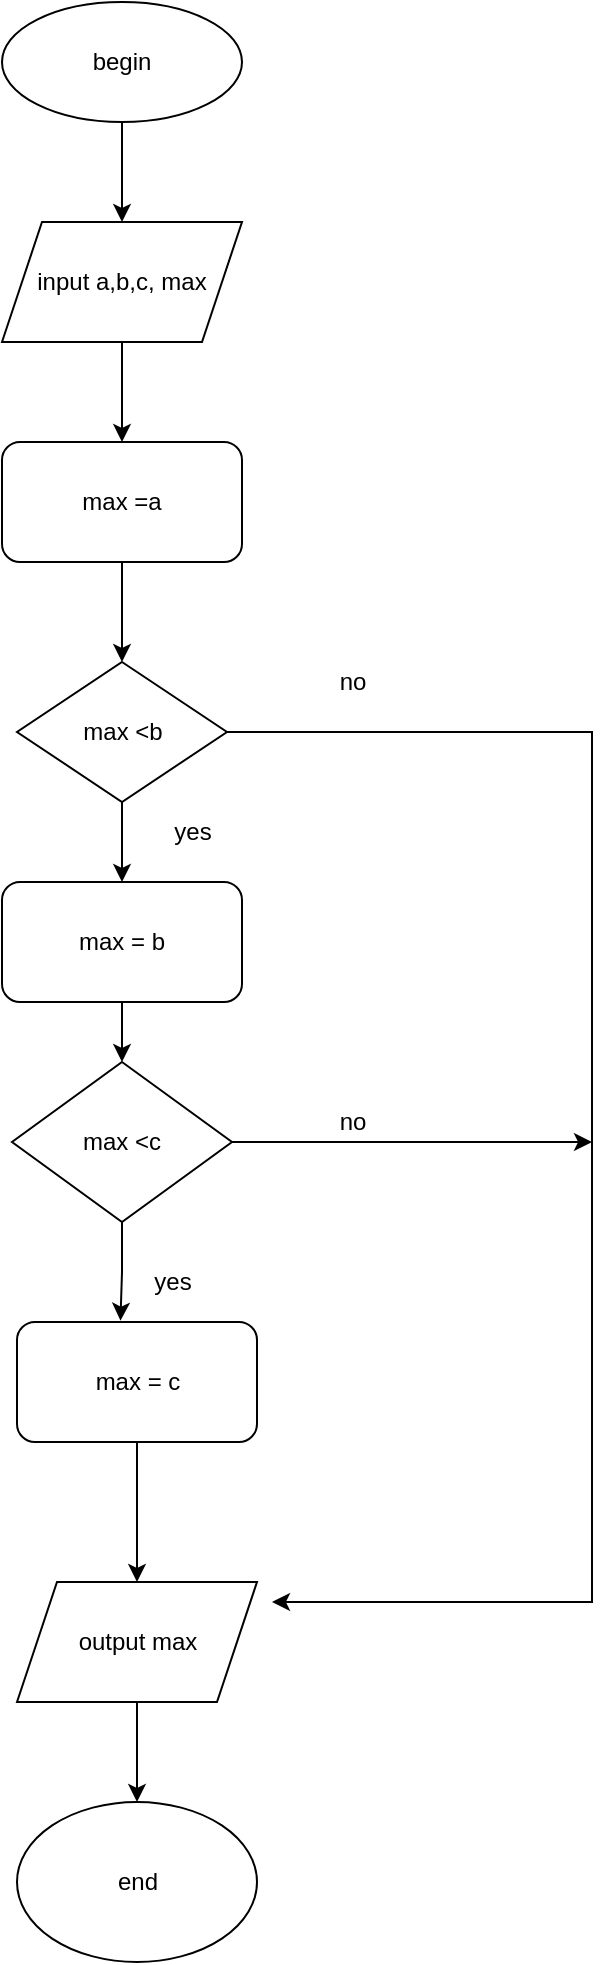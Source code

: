 <mxfile version="20.2.3" type="device"><diagram id="d20AU1D2A7bxMQRuliJa" name="Page-1"><mxGraphModel dx="782" dy="585" grid="1" gridSize="10" guides="1" tooltips="1" connect="1" arrows="1" fold="1" page="1" pageScale="1" pageWidth="850" pageHeight="1100" math="0" shadow="0"><root><mxCell id="0"/><mxCell id="1" parent="0"/><mxCell id="jks2D3StG_-N_oPoakf_-11" style="edgeStyle=orthogonalEdgeStyle;rounded=0;orthogonalLoop=1;jettySize=auto;html=1;entryX=0.5;entryY=0;entryDx=0;entryDy=0;" parent="1" source="jks2D3StG_-N_oPoakf_-1" target="jks2D3StG_-N_oPoakf_-2" edge="1"><mxGeometry relative="1" as="geometry"/></mxCell><mxCell id="jks2D3StG_-N_oPoakf_-1" value="begin" style="ellipse;whiteSpace=wrap;html=1;" parent="1" vertex="1"><mxGeometry x="275" y="10" width="120" height="60" as="geometry"/></mxCell><mxCell id="jks2D3StG_-N_oPoakf_-12" style="edgeStyle=orthogonalEdgeStyle;rounded=0;orthogonalLoop=1;jettySize=auto;html=1;entryX=0.5;entryY=0;entryDx=0;entryDy=0;" parent="1" source="jks2D3StG_-N_oPoakf_-2" target="jks2D3StG_-N_oPoakf_-3" edge="1"><mxGeometry relative="1" as="geometry"/></mxCell><mxCell id="jks2D3StG_-N_oPoakf_-2" value="input a,b,c, max" style="shape=parallelogram;perimeter=parallelogramPerimeter;whiteSpace=wrap;html=1;fixedSize=1;" parent="1" vertex="1"><mxGeometry x="275" y="120" width="120" height="60" as="geometry"/></mxCell><mxCell id="jks2D3StG_-N_oPoakf_-13" style="edgeStyle=orthogonalEdgeStyle;rounded=0;orthogonalLoop=1;jettySize=auto;html=1;entryX=0.5;entryY=0;entryDx=0;entryDy=0;" parent="1" source="jks2D3StG_-N_oPoakf_-3" target="jks2D3StG_-N_oPoakf_-4" edge="1"><mxGeometry relative="1" as="geometry"/></mxCell><mxCell id="jks2D3StG_-N_oPoakf_-3" value="max =a" style="rounded=1;whiteSpace=wrap;html=1;" parent="1" vertex="1"><mxGeometry x="275" y="230" width="120" height="60" as="geometry"/></mxCell><mxCell id="jks2D3StG_-N_oPoakf_-14" style="edgeStyle=orthogonalEdgeStyle;rounded=0;orthogonalLoop=1;jettySize=auto;html=1;entryX=0.5;entryY=0;entryDx=0;entryDy=0;" parent="1" source="jks2D3StG_-N_oPoakf_-4" target="jks2D3StG_-N_oPoakf_-5" edge="1"><mxGeometry relative="1" as="geometry"/></mxCell><mxCell id="jks2D3StG_-N_oPoakf_-21" style="edgeStyle=orthogonalEdgeStyle;rounded=0;orthogonalLoop=1;jettySize=auto;html=1;" parent="1" source="jks2D3StG_-N_oPoakf_-4" edge="1"><mxGeometry relative="1" as="geometry"><mxPoint x="410" y="810" as="targetPoint"/><Array as="points"><mxPoint x="570" y="375"/><mxPoint x="570" y="810"/></Array></mxGeometry></mxCell><mxCell id="jks2D3StG_-N_oPoakf_-4" value="max &amp;lt;b" style="rhombus;whiteSpace=wrap;html=1;" parent="1" vertex="1"><mxGeometry x="282.5" y="340" width="105" height="70" as="geometry"/></mxCell><mxCell id="jks2D3StG_-N_oPoakf_-15" style="edgeStyle=orthogonalEdgeStyle;rounded=0;orthogonalLoop=1;jettySize=auto;html=1;entryX=0.5;entryY=0;entryDx=0;entryDy=0;" parent="1" source="jks2D3StG_-N_oPoakf_-5" target="jks2D3StG_-N_oPoakf_-6" edge="1"><mxGeometry relative="1" as="geometry"/></mxCell><mxCell id="jks2D3StG_-N_oPoakf_-5" value="max = b" style="rounded=1;whiteSpace=wrap;html=1;" parent="1" vertex="1"><mxGeometry x="275" y="450" width="120" height="60" as="geometry"/></mxCell><mxCell id="jks2D3StG_-N_oPoakf_-16" style="edgeStyle=orthogonalEdgeStyle;rounded=0;orthogonalLoop=1;jettySize=auto;html=1;entryX=0.431;entryY=-0.011;entryDx=0;entryDy=0;entryPerimeter=0;" parent="1" source="jks2D3StG_-N_oPoakf_-6" target="jks2D3StG_-N_oPoakf_-7" edge="1"><mxGeometry relative="1" as="geometry"/></mxCell><mxCell id="jks2D3StG_-N_oPoakf_-22" style="edgeStyle=orthogonalEdgeStyle;rounded=0;orthogonalLoop=1;jettySize=auto;html=1;" parent="1" source="jks2D3StG_-N_oPoakf_-6" edge="1"><mxGeometry relative="1" as="geometry"><mxPoint x="570" y="580" as="targetPoint"/></mxGeometry></mxCell><mxCell id="jks2D3StG_-N_oPoakf_-6" value="max &amp;lt;c" style="rhombus;whiteSpace=wrap;html=1;" parent="1" vertex="1"><mxGeometry x="280" y="540" width="110" height="80" as="geometry"/></mxCell><mxCell id="jks2D3StG_-N_oPoakf_-17" style="edgeStyle=orthogonalEdgeStyle;rounded=0;orthogonalLoop=1;jettySize=auto;html=1;entryX=0.5;entryY=0;entryDx=0;entryDy=0;" parent="1" source="jks2D3StG_-N_oPoakf_-7" target="jks2D3StG_-N_oPoakf_-8" edge="1"><mxGeometry relative="1" as="geometry"/></mxCell><mxCell id="jks2D3StG_-N_oPoakf_-7" value="max = c" style="rounded=1;whiteSpace=wrap;html=1;" parent="1" vertex="1"><mxGeometry x="282.5" y="670" width="120" height="60" as="geometry"/></mxCell><mxCell id="jks2D3StG_-N_oPoakf_-18" style="edgeStyle=orthogonalEdgeStyle;rounded=0;orthogonalLoop=1;jettySize=auto;html=1;entryX=0.5;entryY=0;entryDx=0;entryDy=0;" parent="1" source="jks2D3StG_-N_oPoakf_-8" target="jks2D3StG_-N_oPoakf_-9" edge="1"><mxGeometry relative="1" as="geometry"/></mxCell><mxCell id="jks2D3StG_-N_oPoakf_-8" value="output max" style="shape=parallelogram;perimeter=parallelogramPerimeter;whiteSpace=wrap;html=1;fixedSize=1;" parent="1" vertex="1"><mxGeometry x="282.5" y="800" width="120" height="60" as="geometry"/></mxCell><mxCell id="jks2D3StG_-N_oPoakf_-9" value="end" style="ellipse;whiteSpace=wrap;html=1;" parent="1" vertex="1"><mxGeometry x="282.5" y="910" width="120" height="80" as="geometry"/></mxCell><mxCell id="jks2D3StG_-N_oPoakf_-19" value="yes" style="text;html=1;align=center;verticalAlign=middle;resizable=0;points=[];autosize=1;strokeColor=none;fillColor=none;" parent="1" vertex="1"><mxGeometry x="350" y="410" width="40" height="30" as="geometry"/></mxCell><mxCell id="jks2D3StG_-N_oPoakf_-23" value="yes" style="text;html=1;align=center;verticalAlign=middle;resizable=0;points=[];autosize=1;strokeColor=none;fillColor=none;" parent="1" vertex="1"><mxGeometry x="340" y="635" width="40" height="30" as="geometry"/></mxCell><mxCell id="jks2D3StG_-N_oPoakf_-24" value="no" style="text;html=1;align=center;verticalAlign=middle;resizable=0;points=[];autosize=1;strokeColor=none;fillColor=none;" parent="1" vertex="1"><mxGeometry x="430" y="335" width="40" height="30" as="geometry"/></mxCell><mxCell id="jks2D3StG_-N_oPoakf_-25" value="no" style="text;html=1;align=center;verticalAlign=middle;resizable=0;points=[];autosize=1;strokeColor=none;fillColor=none;" parent="1" vertex="1"><mxGeometry x="430" y="555" width="40" height="30" as="geometry"/></mxCell></root></mxGraphModel></diagram></mxfile>